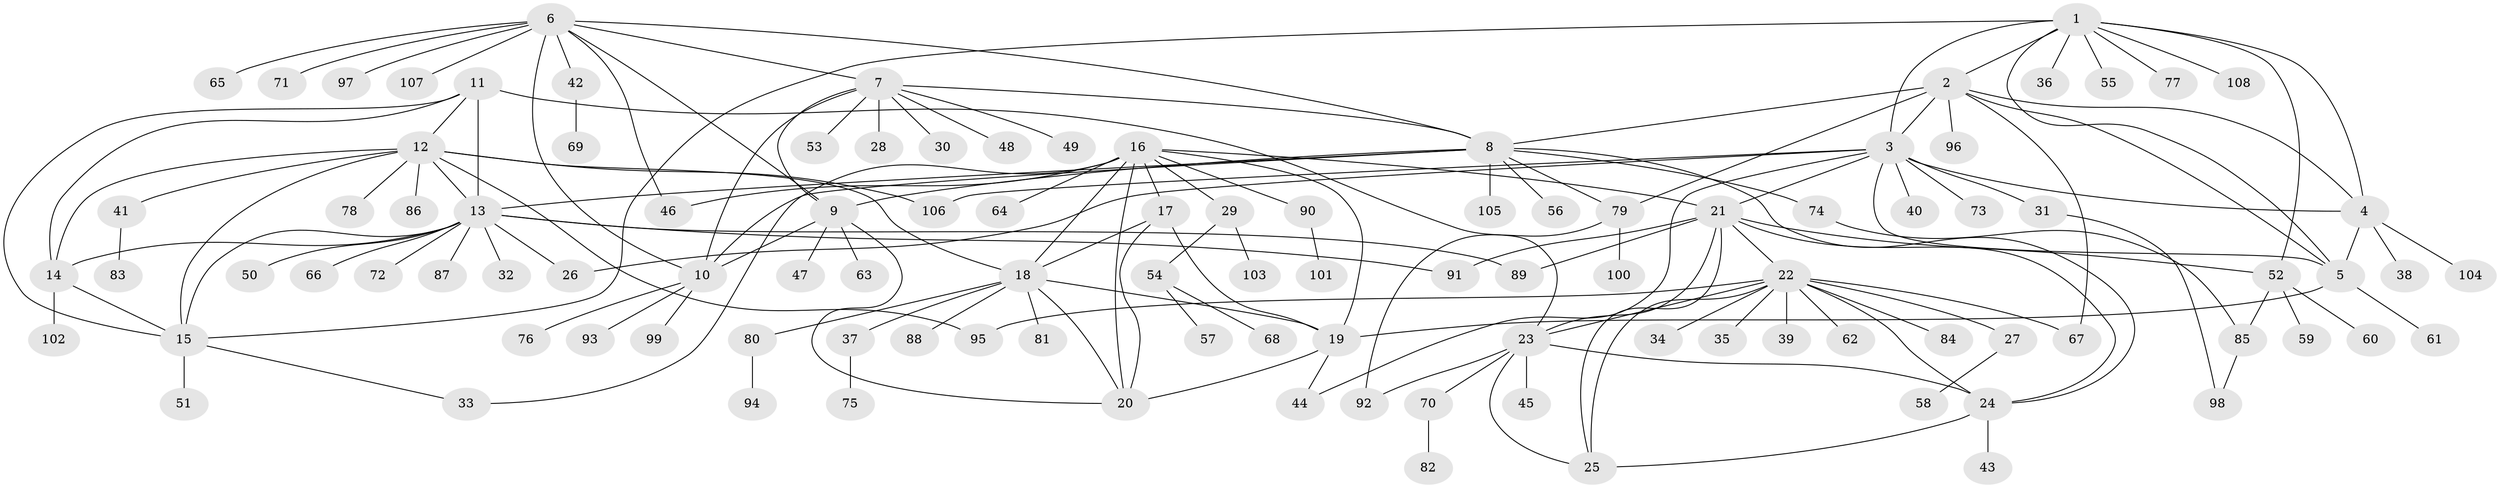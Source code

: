 // Generated by graph-tools (version 1.1) at 2025/15/03/09/25 04:15:43]
// undirected, 108 vertices, 157 edges
graph export_dot {
graph [start="1"]
  node [color=gray90,style=filled];
  1;
  2;
  3;
  4;
  5;
  6;
  7;
  8;
  9;
  10;
  11;
  12;
  13;
  14;
  15;
  16;
  17;
  18;
  19;
  20;
  21;
  22;
  23;
  24;
  25;
  26;
  27;
  28;
  29;
  30;
  31;
  32;
  33;
  34;
  35;
  36;
  37;
  38;
  39;
  40;
  41;
  42;
  43;
  44;
  45;
  46;
  47;
  48;
  49;
  50;
  51;
  52;
  53;
  54;
  55;
  56;
  57;
  58;
  59;
  60;
  61;
  62;
  63;
  64;
  65;
  66;
  67;
  68;
  69;
  70;
  71;
  72;
  73;
  74;
  75;
  76;
  77;
  78;
  79;
  80;
  81;
  82;
  83;
  84;
  85;
  86;
  87;
  88;
  89;
  90;
  91;
  92;
  93;
  94;
  95;
  96;
  97;
  98;
  99;
  100;
  101;
  102;
  103;
  104;
  105;
  106;
  107;
  108;
  1 -- 2;
  1 -- 3;
  1 -- 4;
  1 -- 5;
  1 -- 15;
  1 -- 36;
  1 -- 52;
  1 -- 55;
  1 -- 77;
  1 -- 108;
  2 -- 3;
  2 -- 4;
  2 -- 5;
  2 -- 8;
  2 -- 67;
  2 -- 79;
  2 -- 96;
  3 -- 4;
  3 -- 5;
  3 -- 21;
  3 -- 26;
  3 -- 31;
  3 -- 40;
  3 -- 44;
  3 -- 73;
  3 -- 106;
  4 -- 5;
  4 -- 38;
  4 -- 104;
  5 -- 19;
  5 -- 61;
  6 -- 7;
  6 -- 8;
  6 -- 9;
  6 -- 10;
  6 -- 42;
  6 -- 46;
  6 -- 65;
  6 -- 71;
  6 -- 97;
  6 -- 107;
  7 -- 8;
  7 -- 9;
  7 -- 10;
  7 -- 28;
  7 -- 30;
  7 -- 48;
  7 -- 49;
  7 -- 53;
  8 -- 9;
  8 -- 10;
  8 -- 13;
  8 -- 24;
  8 -- 56;
  8 -- 74;
  8 -- 79;
  8 -- 105;
  9 -- 10;
  9 -- 20;
  9 -- 47;
  9 -- 63;
  10 -- 76;
  10 -- 93;
  10 -- 99;
  11 -- 12;
  11 -- 13;
  11 -- 14;
  11 -- 15;
  11 -- 23;
  12 -- 13;
  12 -- 14;
  12 -- 15;
  12 -- 18;
  12 -- 41;
  12 -- 78;
  12 -- 86;
  12 -- 95;
  12 -- 106;
  13 -- 14;
  13 -- 15;
  13 -- 26;
  13 -- 32;
  13 -- 50;
  13 -- 66;
  13 -- 72;
  13 -- 87;
  13 -- 89;
  13 -- 91;
  14 -- 15;
  14 -- 102;
  15 -- 33;
  15 -- 51;
  16 -- 17;
  16 -- 18;
  16 -- 19;
  16 -- 20;
  16 -- 21;
  16 -- 29;
  16 -- 33;
  16 -- 46;
  16 -- 64;
  16 -- 90;
  17 -- 18;
  17 -- 19;
  17 -- 20;
  18 -- 19;
  18 -- 20;
  18 -- 37;
  18 -- 80;
  18 -- 81;
  18 -- 88;
  19 -- 20;
  19 -- 44;
  21 -- 22;
  21 -- 23;
  21 -- 24;
  21 -- 25;
  21 -- 52;
  21 -- 89;
  21 -- 91;
  22 -- 23;
  22 -- 24;
  22 -- 25;
  22 -- 27;
  22 -- 34;
  22 -- 35;
  22 -- 39;
  22 -- 62;
  22 -- 67;
  22 -- 84;
  22 -- 95;
  23 -- 24;
  23 -- 25;
  23 -- 45;
  23 -- 70;
  23 -- 92;
  24 -- 25;
  24 -- 43;
  27 -- 58;
  29 -- 54;
  29 -- 103;
  31 -- 98;
  37 -- 75;
  41 -- 83;
  42 -- 69;
  52 -- 59;
  52 -- 60;
  52 -- 85;
  54 -- 57;
  54 -- 68;
  70 -- 82;
  74 -- 85;
  79 -- 92;
  79 -- 100;
  80 -- 94;
  85 -- 98;
  90 -- 101;
}
